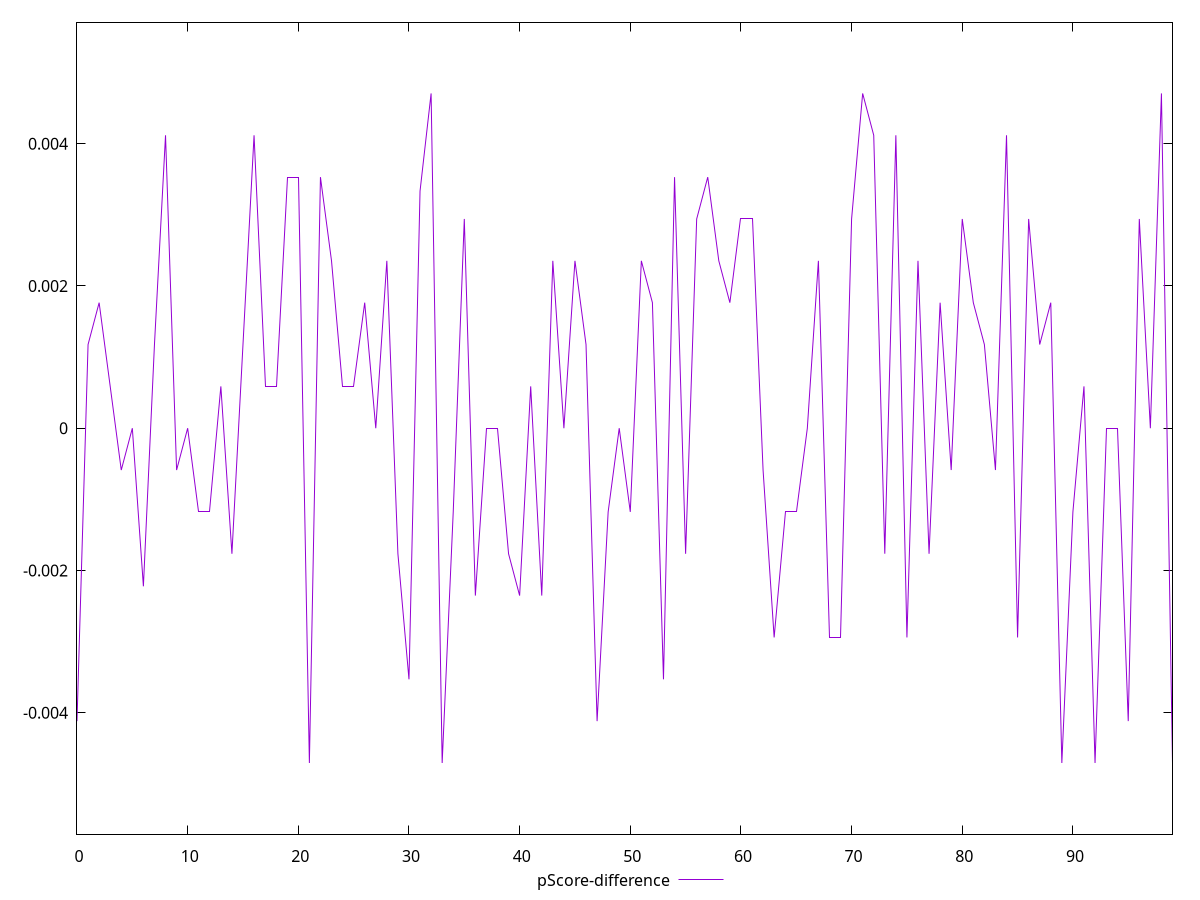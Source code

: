 reset

$pScoreDifference <<EOF
0 -0.004117647058823504
1 0.0011764705882352788
2 0.001764705882352946
3 0.0005882352941176672
4 -0.0005882352941176672
5 -5.551115123125783e-17
6 -0.0022222222222222365
7 0.0011764705882352788
8 0.004117647058823559
9 -0.0005882352941176672
10 0
11 -0.0011764705882353343
12 -0.0011764705882353343
13 0.0005882352941176672
14 -0.0017647058823528905
15 0.0011764705882353343
16 0.004117647058823504
17 0.0005882352941176672
18 0.0005882352941176672
19 0.0035294117647058365
20 0.0035294117647058365
21 -0.004705882352941171
22 0.0035294117647058365
23 0.002352941176470613
24 0.0005882352941176672
25 0.0005882352941176672
26 0.001764705882352946
27 0
28 0.002352941176470613
29 -0.0017647058823528905
30 -0.0035294117647059475
31 0.0033333333333334103
32 0.004705882352941171
33 -0.004705882352941171
34 -0.0011764705882352788
35 0.002941176470588225
36 -0.002352941176470613
37 0
38 0
39 -0.0017647058823528905
40 -0.002352941176470613
41 0.0005882352941176672
42 -0.0023529411764705577
43 0.002352941176470613
44 0
45 0.0023529411764705577
46 0.0011764705882352788
47 -0.004117647058823504
48 -0.0011764705882352788
49 0
50 -0.0011764705882353343
51 0.0023529411764705577
52 0.001764705882352946
53 -0.0035294117647059475
54 0.0035294117647058365
55 -0.0017647058823528905
56 0.002941176470588225
57 0.0035294117647058365
58 0.0023529411764705577
59 0.001764705882352946
60 0.002941176470588225
61 0.002941176470588225
62 -0.0005882352941176672
63 -0.0029411764705882804
64 -0.0011764705882352788
65 -0.0011764705882352788
66 -5.551115123125783e-17
67 0.002352941176470613
68 -0.0029411764705882804
69 -0.002941176470588225
70 0.002941176470588225
71 0.004705882352941171
72 0.004117647058823504
73 -0.0017647058823528905
74 0.004117647058823559
75 -0.002941176470588225
76 0.0023529411764705577
77 -0.0017647058823528905
78 0.001764705882352946
79 -0.0005882352941176672
80 0.002941176470588225
81 0.001764705882352946
82 0.0011764705882353343
83 -0.0005882352941176672
84 0.004117647058823559
85 -0.0029411764705882804
86 0.002941176470588225
87 0.0011764705882352788
88 0.001764705882352946
89 -0.004705882352941171
90 -0.0011764705882352788
91 0.0005882352941176672
92 -0.004705882352941171
93 0
94 0
95 -0.004117647058823559
96 0.002941176470588225
97 -5.551115123125783e-17
98 0.004705882352941171
99 -0.004705882352941171
EOF

set key outside below
set xrange [0:99]
set yrange [-0.005705882352941171:0.005705882352941171]
set trange [-0.005705882352941171:0.005705882352941171]
set terminal svg size 640, 500 enhanced background rgb 'white'
set output "report_00015_2021-02-09T16-11-33.973Z/unused-javascript/samples/pages+cached+noadtech+nomedia/pScore-difference/values.svg"

plot $pScoreDifference title "pScore-difference" with line

reset
